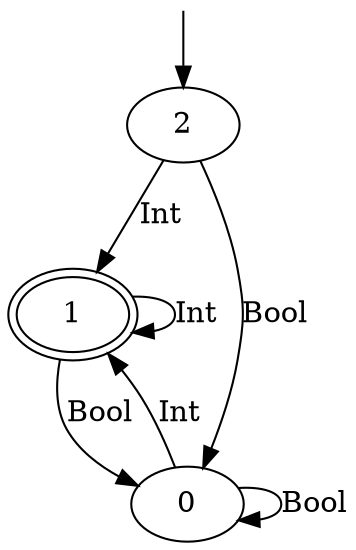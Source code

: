 digraph automaton
{
  __INVISIBLE_NODE_0__ [label= "", shape=none,height=.0,width=.0] ;
  __INVISIBLE_NODE_0__ -> 2 ;
  1 [peripheries=2] ;
  0 -> 0 [label="Bool"] ;
  0 -> 1 [label="Int"] ;
  1 -> 0 [label="Bool"] ;
  1 -> 1 [label="Int"] ;
  2 -> 0 [label="Bool"] ;
  2 -> 1 [label="Int"] ;
}